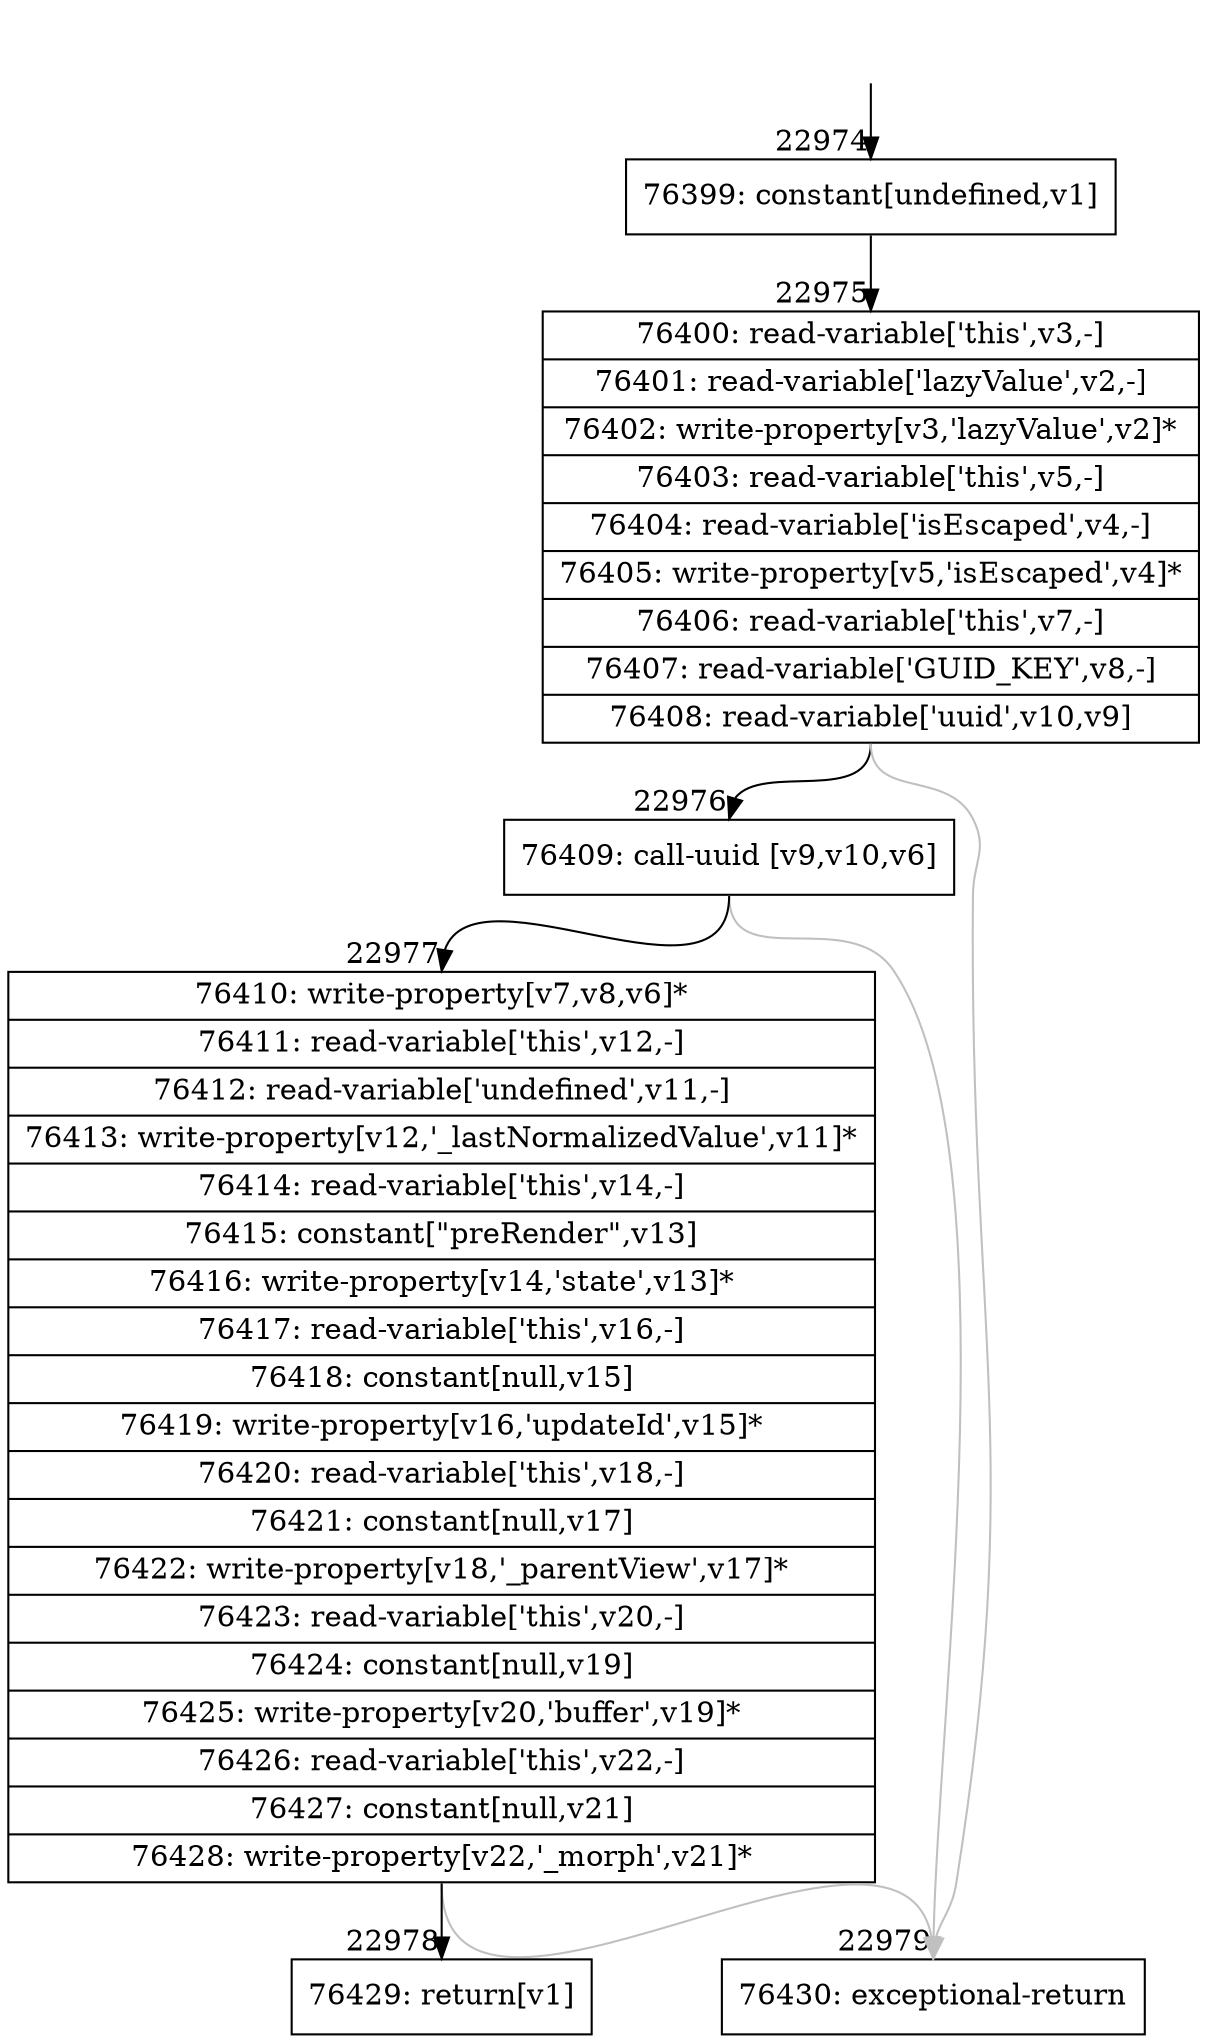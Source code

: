digraph {
rankdir="TD"
BB_entry1996[shape=none,label=""];
BB_entry1996 -> BB22974 [tailport=s, headport=n, headlabel="    22974"]
BB22974 [shape=record label="{76399: constant[undefined,v1]}" ] 
BB22974 -> BB22975 [tailport=s, headport=n, headlabel="      22975"]
BB22975 [shape=record label="{76400: read-variable['this',v3,-]|76401: read-variable['lazyValue',v2,-]|76402: write-property[v3,'lazyValue',v2]*|76403: read-variable['this',v5,-]|76404: read-variable['isEscaped',v4,-]|76405: write-property[v5,'isEscaped',v4]*|76406: read-variable['this',v7,-]|76407: read-variable['GUID_KEY',v8,-]|76408: read-variable['uuid',v10,v9]}" ] 
BB22975 -> BB22976 [tailport=s, headport=n, headlabel="      22976"]
BB22975 -> BB22979 [tailport=s, headport=n, color=gray, headlabel="      22979"]
BB22976 [shape=record label="{76409: call-uuid [v9,v10,v6]}" ] 
BB22976 -> BB22977 [tailport=s, headport=n, headlabel="      22977"]
BB22976 -> BB22979 [tailport=s, headport=n, color=gray]
BB22977 [shape=record label="{76410: write-property[v7,v8,v6]*|76411: read-variable['this',v12,-]|76412: read-variable['undefined',v11,-]|76413: write-property[v12,'_lastNormalizedValue',v11]*|76414: read-variable['this',v14,-]|76415: constant[\"preRender\",v13]|76416: write-property[v14,'state',v13]*|76417: read-variable['this',v16,-]|76418: constant[null,v15]|76419: write-property[v16,'updateId',v15]*|76420: read-variable['this',v18,-]|76421: constant[null,v17]|76422: write-property[v18,'_parentView',v17]*|76423: read-variable['this',v20,-]|76424: constant[null,v19]|76425: write-property[v20,'buffer',v19]*|76426: read-variable['this',v22,-]|76427: constant[null,v21]|76428: write-property[v22,'_morph',v21]*}" ] 
BB22977 -> BB22978 [tailport=s, headport=n, headlabel="      22978"]
BB22977 -> BB22979 [tailport=s, headport=n, color=gray]
BB22978 [shape=record label="{76429: return[v1]}" ] 
BB22979 [shape=record label="{76430: exceptional-return}" ] 
//#$~ 43025
}
